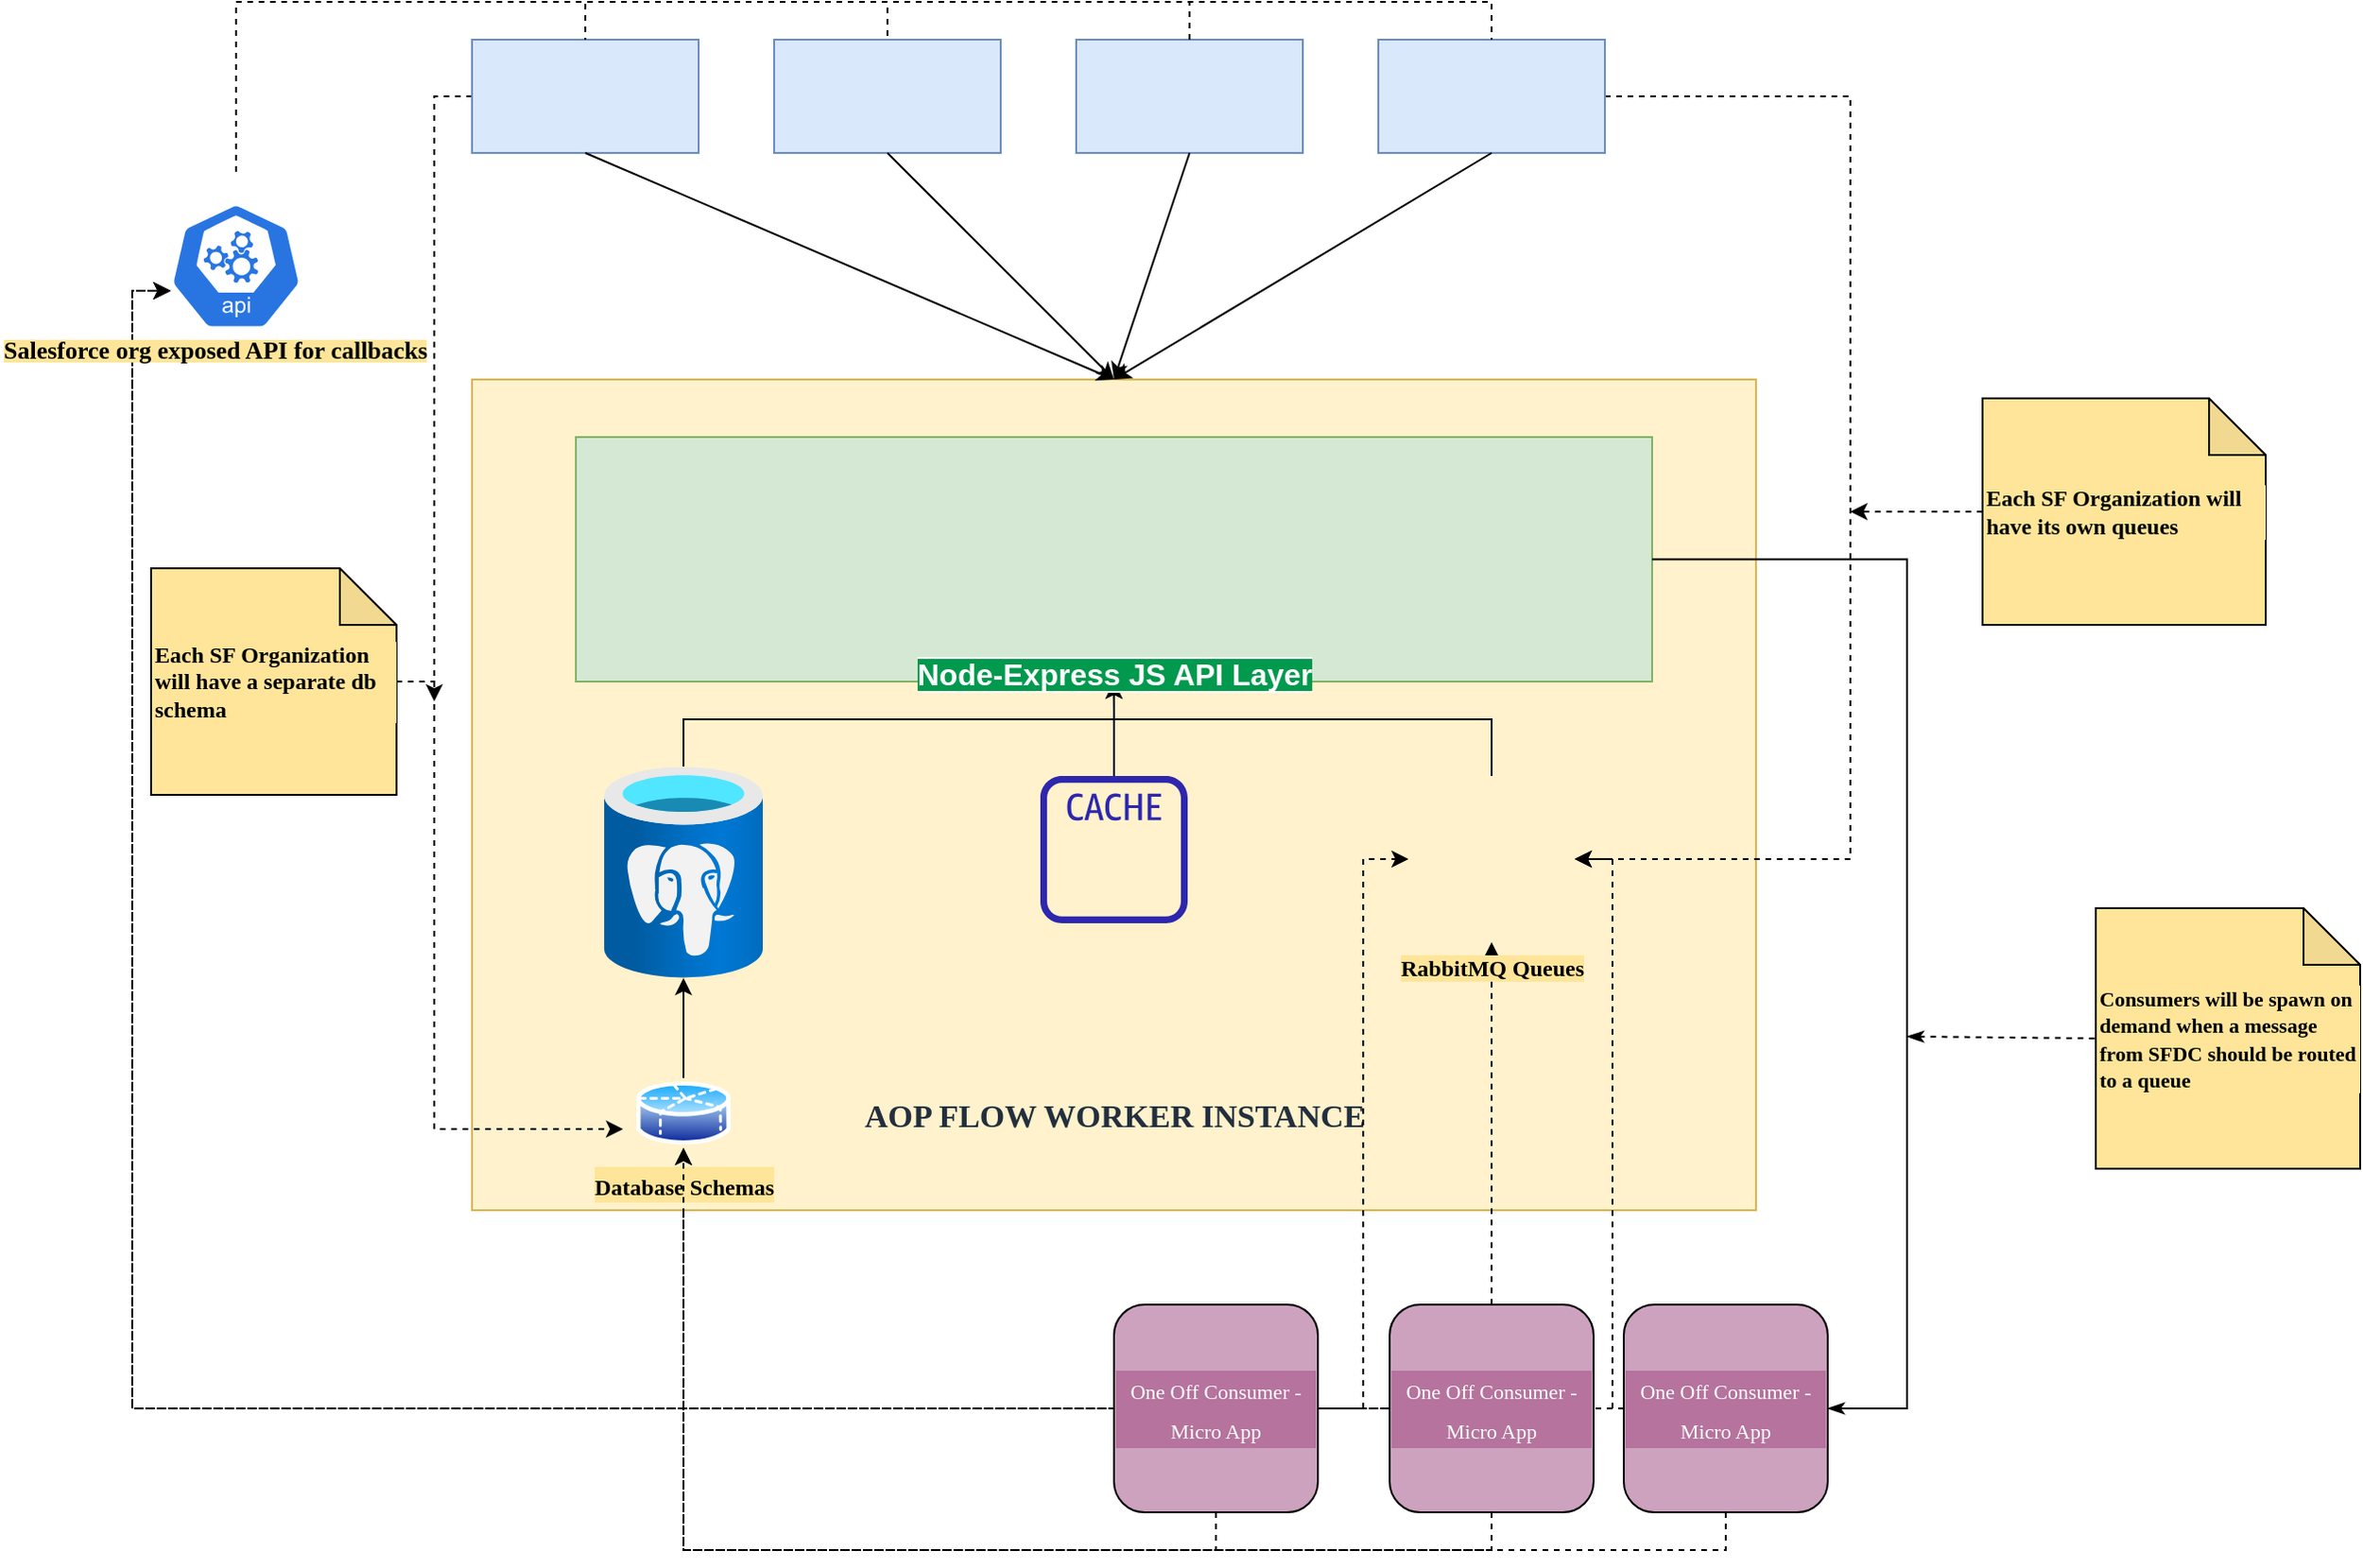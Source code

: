 <mxfile version="17.5.0" type="github">
  <diagram id="R5a5NPqz2yX41LrVqOXw" name="Page-1">
    <mxGraphModel dx="2249" dy="762" grid="1" gridSize="10" guides="1" tooltips="1" connect="1" arrows="1" fold="1" page="1" pageScale="1" pageWidth="827" pageHeight="1169" math="0" shadow="0">
      <root>
        <mxCell id="0" />
        <mxCell id="1" parent="0" />
        <mxCell id="vYbNUfEm3Xzhya9i326D-77" style="edgeStyle=orthogonalEdgeStyle;rounded=0;orthogonalLoop=1;jettySize=auto;html=1;exitX=0.5;exitY=1;exitDx=0;exitDy=0;dashed=1;fontFamily=Lucida Console;fontSize=11;fontColor=#FFFFFF;entryX=0.5;entryY=1;entryDx=0;entryDy=0;" edge="1" parent="1" source="vYbNUfEm3Xzhya9i326D-55" target="vYbNUfEm3Xzhya9i326D-27">
          <mxGeometry relative="1" as="geometry">
            <mxPoint x="620" y="950" as="targetPoint" />
          </mxGeometry>
        </mxCell>
        <mxCell id="vYbNUfEm3Xzhya9i326D-1" value="&lt;hr&gt;" style="rounded=0;whiteSpace=wrap;html=1;fillColor=#fff2cc;strokeColor=#d6b656;" vertex="1" parent="1">
          <mxGeometry x="80" y="280" width="680" height="440" as="geometry" />
        </mxCell>
        <mxCell id="vYbNUfEm3Xzhya9i326D-66" style="edgeStyle=orthogonalEdgeStyle;rounded=0;orthogonalLoop=1;jettySize=auto;html=1;dashed=1;fontFamily=Lucida Console;fontSize=11;fontColor=#FFFFFF;" edge="1" parent="1" source="vYbNUfEm3Xzhya9i326D-55" target="vYbNUfEm3Xzhya9i326D-14">
          <mxGeometry relative="1" as="geometry" />
        </mxCell>
        <mxCell id="vYbNUfEm3Xzhya9i326D-89" style="edgeStyle=orthogonalEdgeStyle;rounded=0;orthogonalLoop=1;jettySize=auto;html=1;entryX=0.005;entryY=0.63;entryDx=0;entryDy=0;entryPerimeter=0;dashed=1;fontFamily=Lucida Console;fontSize=11;fontColor=#FFFFFF;" edge="1" parent="1" source="vYbNUfEm3Xzhya9i326D-68" target="vYbNUfEm3Xzhya9i326D-78">
          <mxGeometry relative="1" as="geometry" />
        </mxCell>
        <mxCell id="vYbNUfEm3Xzhya9i326D-88" style="edgeStyle=orthogonalEdgeStyle;rounded=0;orthogonalLoop=1;jettySize=auto;html=1;entryX=0.005;entryY=0.63;entryDx=0;entryDy=0;entryPerimeter=0;dashed=1;fontFamily=Lucida Console;fontSize=11;fontColor=#FFFFFF;" edge="1" parent="1" source="vYbNUfEm3Xzhya9i326D-55" target="vYbNUfEm3Xzhya9i326D-78">
          <mxGeometry relative="1" as="geometry" />
        </mxCell>
        <mxCell id="vYbNUfEm3Xzhya9i326D-87" style="edgeStyle=orthogonalEdgeStyle;rounded=0;orthogonalLoop=1;jettySize=auto;html=1;exitX=0;exitY=0.5;exitDx=0;exitDy=0;entryX=0.005;entryY=0.63;entryDx=0;entryDy=0;entryPerimeter=0;dashed=1;fontFamily=Lucida Console;fontSize=11;fontColor=#FFFFFF;" edge="1" parent="1" source="vYbNUfEm3Xzhya9i326D-55" target="vYbNUfEm3Xzhya9i326D-78">
          <mxGeometry relative="1" as="geometry" />
        </mxCell>
        <mxCell id="vYbNUfEm3Xzhya9i326D-29" style="edgeStyle=orthogonalEdgeStyle;rounded=0;orthogonalLoop=1;jettySize=auto;html=1;exitX=0;exitY=0.5;exitDx=0;exitDy=0;fontSize=12;dashed=1;" edge="1" parent="1" source="vYbNUfEm3Xzhya9i326D-2">
          <mxGeometry relative="1" as="geometry">
            <mxPoint x="160" y="677" as="targetPoint" />
            <Array as="points">
              <mxPoint x="60" y="130" />
              <mxPoint x="60" y="677" />
            </Array>
          </mxGeometry>
        </mxCell>
        <mxCell id="vYbNUfEm3Xzhya9i326D-2" value="" style="rounded=0;whiteSpace=wrap;html=1;fillColor=#dae8fc;strokeColor=#6c8ebf;" vertex="1" parent="1">
          <mxGeometry x="80" y="100" width="120" height="60" as="geometry" />
        </mxCell>
        <mxCell id="vYbNUfEm3Xzhya9i326D-3" value="" style="rounded=0;whiteSpace=wrap;html=1;fillColor=#dae8fc;strokeColor=#6c8ebf;" vertex="1" parent="1">
          <mxGeometry x="240" y="100" width="120" height="60" as="geometry" />
        </mxCell>
        <mxCell id="vYbNUfEm3Xzhya9i326D-4" value="" style="rounded=0;whiteSpace=wrap;html=1;fillColor=#dae8fc;strokeColor=#6c8ebf;" vertex="1" parent="1">
          <mxGeometry x="400" y="100" width="120" height="60" as="geometry" />
        </mxCell>
        <mxCell id="vYbNUfEm3Xzhya9i326D-49" style="edgeStyle=orthogonalEdgeStyle;rounded=0;orthogonalLoop=1;jettySize=auto;html=1;exitX=1;exitY=0.5;exitDx=0;exitDy=0;dashed=1;fontFamily=Lucida Console;fontSize=17;fontColor=#FFFFFF;entryX=1;entryY=0.5;entryDx=0;entryDy=0;" edge="1" parent="1" source="vYbNUfEm3Xzhya9i326D-5" target="vYbNUfEm3Xzhya9i326D-14">
          <mxGeometry relative="1" as="geometry">
            <mxPoint x="800" y="560" as="targetPoint" />
            <Array as="points">
              <mxPoint x="810" y="130" />
              <mxPoint x="810" y="534" />
            </Array>
          </mxGeometry>
        </mxCell>
        <mxCell id="vYbNUfEm3Xzhya9i326D-5" value="" style="rounded=0;whiteSpace=wrap;html=1;fillColor=#dae8fc;strokeColor=#6c8ebf;" vertex="1" parent="1">
          <mxGeometry x="560" y="100" width="120" height="60" as="geometry" />
        </mxCell>
        <mxCell id="vYbNUfEm3Xzhya9i326D-6" value="" style="endArrow=classic;html=1;rounded=0;exitX=0.5;exitY=1;exitDx=0;exitDy=0;entryX=0.5;entryY=0;entryDx=0;entryDy=0;" edge="1" parent="1" source="vYbNUfEm3Xzhya9i326D-2" target="vYbNUfEm3Xzhya9i326D-1">
          <mxGeometry width="50" height="50" relative="1" as="geometry">
            <mxPoint x="390" y="320" as="sourcePoint" />
            <mxPoint x="440" y="270" as="targetPoint" />
          </mxGeometry>
        </mxCell>
        <mxCell id="vYbNUfEm3Xzhya9i326D-7" value="" style="endArrow=classic;html=1;rounded=0;exitX=0.5;exitY=1;exitDx=0;exitDy=0;entryX=0.5;entryY=0;entryDx=0;entryDy=0;" edge="1" parent="1" source="vYbNUfEm3Xzhya9i326D-3" target="vYbNUfEm3Xzhya9i326D-1">
          <mxGeometry width="50" height="50" relative="1" as="geometry">
            <mxPoint x="390" y="320" as="sourcePoint" />
            <mxPoint x="440" y="270" as="targetPoint" />
          </mxGeometry>
        </mxCell>
        <mxCell id="vYbNUfEm3Xzhya9i326D-8" value="" style="endArrow=classic;html=1;rounded=0;exitX=0.5;exitY=1;exitDx=0;exitDy=0;entryX=0.5;entryY=0;entryDx=0;entryDy=0;" edge="1" parent="1" source="vYbNUfEm3Xzhya9i326D-4" target="vYbNUfEm3Xzhya9i326D-1">
          <mxGeometry width="50" height="50" relative="1" as="geometry">
            <mxPoint x="310" y="170" as="sourcePoint" />
            <mxPoint x="430" y="290" as="targetPoint" />
          </mxGeometry>
        </mxCell>
        <mxCell id="vYbNUfEm3Xzhya9i326D-9" value="" style="endArrow=classic;html=1;rounded=0;exitX=0.5;exitY=1;exitDx=0;exitDy=0;entryX=0.5;entryY=0;entryDx=0;entryDy=0;" edge="1" parent="1" source="vYbNUfEm3Xzhya9i326D-5" target="vYbNUfEm3Xzhya9i326D-1">
          <mxGeometry width="50" height="50" relative="1" as="geometry">
            <mxPoint x="470" y="170" as="sourcePoint" />
            <mxPoint x="430" y="290" as="targetPoint" />
          </mxGeometry>
        </mxCell>
        <mxCell id="vYbNUfEm3Xzhya9i326D-10" value="" style="shape=image;html=1;verticalAlign=top;verticalLabelPosition=bottom;labelBackgroundColor=#ffffff;imageAspect=0;aspect=fixed;image=https://cdn2.iconfinder.com/data/icons/boxicons-logos/24/bxl-heroku-128.png" vertex="1" parent="1">
          <mxGeometry x="712" y="280" width="48" height="48" as="geometry" />
        </mxCell>
        <mxCell id="vYbNUfEm3Xzhya9i326D-23" value="" style="edgeStyle=orthogonalEdgeStyle;rounded=0;orthogonalLoop=1;jettySize=auto;html=1;fontSize=16;" edge="1" parent="1" source="vYbNUfEm3Xzhya9i326D-12" target="vYbNUfEm3Xzhya9i326D-15">
          <mxGeometry relative="1" as="geometry">
            <Array as="points">
              <mxPoint x="192" y="460" />
              <mxPoint x="420" y="460" />
            </Array>
          </mxGeometry>
        </mxCell>
        <mxCell id="vYbNUfEm3Xzhya9i326D-12" value="" style="aspect=fixed;html=1;points=[];align=center;image;fontSize=12;image=img/lib/azure2/databases/Azure_Database_PostgreSQL_Server.svg;" vertex="1" parent="1">
          <mxGeometry x="150" y="485" width="84" height="112" as="geometry" />
        </mxCell>
        <mxCell id="vYbNUfEm3Xzhya9i326D-21" value="" style="edgeStyle=orthogonalEdgeStyle;rounded=0;orthogonalLoop=1;jettySize=auto;html=1;fontSize=16;" edge="1" parent="1" source="vYbNUfEm3Xzhya9i326D-13" target="vYbNUfEm3Xzhya9i326D-11">
          <mxGeometry relative="1" as="geometry" />
        </mxCell>
        <mxCell id="vYbNUfEm3Xzhya9i326D-13" value="&lt;br&gt;&lt;br&gt;&lt;br&gt;&lt;br&gt;&lt;br&gt;&lt;br&gt;&lt;b&gt;&lt;font style=&quot;font-size: 17px&quot; face=&quot;Lucida Console&quot;&gt;AOP FLOW WORKER INSTANCE&lt;/font&gt;&lt;/b&gt;" style="sketch=0;outlineConnect=0;fontColor=#232F3E;gradientColor=none;fillColor=#2E27AD;strokeColor=none;dashed=0;verticalLabelPosition=bottom;verticalAlign=top;align=center;html=1;fontSize=12;fontStyle=0;aspect=fixed;pointerEvents=1;shape=mxgraph.aws4.cache_node;" vertex="1" parent="1">
          <mxGeometry x="381" y="490" width="78" height="78" as="geometry" />
        </mxCell>
        <mxCell id="vYbNUfEm3Xzhya9i326D-22" value="" style="edgeStyle=orthogonalEdgeStyle;rounded=0;orthogonalLoop=1;jettySize=auto;html=1;fontSize=16;" edge="1" parent="1" source="vYbNUfEm3Xzhya9i326D-14" target="vYbNUfEm3Xzhya9i326D-15">
          <mxGeometry relative="1" as="geometry">
            <Array as="points">
              <mxPoint x="620" y="460" />
              <mxPoint x="420" y="460" />
            </Array>
          </mxGeometry>
        </mxCell>
        <mxCell id="vYbNUfEm3Xzhya9i326D-14" value="&lt;span style=&quot;background-color: rgb(255 , 229 , 153)&quot;&gt;&lt;b&gt;&lt;font face=&quot;Lucida Console&quot;&gt;RabbitMQ Queues&lt;/font&gt;&lt;/b&gt;&lt;/span&gt;" style="shape=image;html=1;verticalAlign=top;verticalLabelPosition=bottom;labelBackgroundColor=#ffffff;imageAspect=0;aspect=fixed;image=https://cdn4.iconfinder.com/data/icons/Easter_lin/png/128x128/Coelho.png" vertex="1" parent="1">
          <mxGeometry x="576" y="490" width="88" height="88" as="geometry" />
        </mxCell>
        <mxCell id="vYbNUfEm3Xzhya9i326D-16" value="" style="group" vertex="1" connectable="0" parent="1">
          <mxGeometry x="135" y="310.5" width="570" height="129.5" as="geometry" />
        </mxCell>
        <mxCell id="vYbNUfEm3Xzhya9i326D-15" value="" style="rounded=0;whiteSpace=wrap;html=1;fillColor=#d5e8d4;strokeColor=#82b366;" vertex="1" parent="vYbNUfEm3Xzhya9i326D-16">
          <mxGeometry width="570" height="129.5" as="geometry" />
        </mxCell>
        <mxCell id="vYbNUfEm3Xzhya9i326D-11" value="&lt;font style=&quot;font-size: 16px&quot; color=&quot;#ffffff&quot;&gt;&lt;b style=&quot;background-color: rgb(0 , 153 , 77)&quot;&gt;Node-Express JS API Layer&lt;/b&gt;&lt;/font&gt;" style="shape=image;html=1;verticalAlign=top;verticalLabelPosition=bottom;labelBackgroundColor=#ffffff;imageAspect=0;aspect=fixed;image=https://cdn2.iconfinder.com/data/icons/boxicons-logos/24/bxl-nodejs-128.png" vertex="1" parent="vYbNUfEm3Xzhya9i326D-16">
          <mxGeometry x="235" y="10.5" width="99" height="99" as="geometry" />
        </mxCell>
        <mxCell id="vYbNUfEm3Xzhya9i326D-28" value="" style="edgeStyle=orthogonalEdgeStyle;rounded=0;orthogonalLoop=1;jettySize=auto;html=1;fontSize=16;" edge="1" parent="1" source="vYbNUfEm3Xzhya9i326D-27" target="vYbNUfEm3Xzhya9i326D-12">
          <mxGeometry relative="1" as="geometry" />
        </mxCell>
        <mxCell id="vYbNUfEm3Xzhya9i326D-27" value="&lt;font size=&quot;1&quot; face=&quot;Lucida Console&quot;&gt;&lt;b style=&quot;font-size: 12px&quot;&gt;Database Schemas&lt;/b&gt;&lt;/font&gt;" style="aspect=fixed;perimeter=ellipsePerimeter;html=1;align=center;shadow=0;dashed=0;spacingTop=3;image;image=img/lib/active_directory/database_partition_5.svg;labelBackgroundColor=#FFE599;fontSize=16;fillColor=#CDA2BE;" vertex="1" parent="1">
          <mxGeometry x="167" y="650" width="50" height="37" as="geometry" />
        </mxCell>
        <mxCell id="vYbNUfEm3Xzhya9i326D-31" style="edgeStyle=orthogonalEdgeStyle;rounded=0;orthogonalLoop=1;jettySize=auto;html=1;dashed=1;fontSize=12;" edge="1" parent="1" source="vYbNUfEm3Xzhya9i326D-30">
          <mxGeometry relative="1" as="geometry">
            <mxPoint x="60" y="450" as="targetPoint" />
          </mxGeometry>
        </mxCell>
        <mxCell id="vYbNUfEm3Xzhya9i326D-30" value="&lt;font face=&quot;Lucida Console&quot;&gt;&lt;b&gt;Each SF Organization will have a separate db schema&lt;/b&gt;&lt;/font&gt;" style="shape=note;whiteSpace=wrap;html=1;backgroundOutline=1;darkOpacity=0.05;labelBackgroundColor=#FFE599;fontSize=12;fillColor=#FFE599;align=left;" vertex="1" parent="1">
          <mxGeometry x="-90" y="380" width="130" height="120" as="geometry" />
        </mxCell>
        <mxCell id="vYbNUfEm3Xzhya9i326D-52" style="edgeStyle=orthogonalEdgeStyle;rounded=0;orthogonalLoop=1;jettySize=auto;html=1;exitX=0;exitY=0.5;exitDx=0;exitDy=0;exitPerimeter=0;dashed=1;fontFamily=Lucida Console;fontSize=17;fontColor=#FFFFFF;" edge="1" parent="1" source="vYbNUfEm3Xzhya9i326D-50">
          <mxGeometry relative="1" as="geometry">
            <mxPoint x="810" y="350" as="targetPoint" />
          </mxGeometry>
        </mxCell>
        <mxCell id="vYbNUfEm3Xzhya9i326D-50" value="&lt;font face=&quot;Lucida Console&quot;&gt;&lt;b&gt;Each SF Organization will have its own queues&lt;/b&gt;&lt;/font&gt;" style="shape=note;whiteSpace=wrap;html=1;backgroundOutline=1;darkOpacity=0.05;labelBackgroundColor=#FFE599;fontSize=12;fillColor=#FFE599;align=left;" vertex="1" parent="1">
          <mxGeometry x="880" y="290" width="150" height="120" as="geometry" />
        </mxCell>
        <mxCell id="vYbNUfEm3Xzhya9i326D-56" value="" style="group" vertex="1" connectable="0" parent="1">
          <mxGeometry x="566" y="770" width="108" height="110" as="geometry" />
        </mxCell>
        <mxCell id="vYbNUfEm3Xzhya9i326D-55" value="&lt;font style=&quot;font-size: 11px&quot;&gt;One Off Consumer - Micro App&lt;/font&gt;" style="rounded=1;whiteSpace=wrap;html=1;labelBackgroundColor=#B5739D;fontFamily=Lucida Console;fontSize=17;fontColor=#FFFFFF;fillColor=#CDA2BE;" vertex="1" parent="vYbNUfEm3Xzhya9i326D-56">
          <mxGeometry width="108" height="110" as="geometry" />
        </mxCell>
        <mxCell id="vYbNUfEm3Xzhya9i326D-43" value="" style="shape=image;html=1;verticalAlign=top;verticalLabelPosition=bottom;labelBackgroundColor=#ffffff;imageAspect=0;aspect=fixed;image=https://cdn2.iconfinder.com/data/icons/boxicons-logos/24/bxl-heroku-128.png" vertex="1" parent="vYbNUfEm3Xzhya9i326D-56">
          <mxGeometry x="78" width="30" height="30" as="geometry" />
        </mxCell>
        <mxCell id="vYbNUfEm3Xzhya9i326D-67" value="" style="group" vertex="1" connectable="0" parent="1">
          <mxGeometry x="690" y="770" width="108" height="110" as="geometry" />
        </mxCell>
        <mxCell id="vYbNUfEm3Xzhya9i326D-68" value="&lt;font style=&quot;font-size: 11px&quot;&gt;One Off Consumer - Micro App&lt;/font&gt;" style="rounded=1;whiteSpace=wrap;html=1;labelBackgroundColor=#B5739D;fontFamily=Lucida Console;fontSize=17;fontColor=#FFFFFF;fillColor=#CDA2BE;" vertex="1" parent="vYbNUfEm3Xzhya9i326D-67">
          <mxGeometry width="108" height="110" as="geometry" />
        </mxCell>
        <mxCell id="vYbNUfEm3Xzhya9i326D-69" value="" style="shape=image;html=1;verticalAlign=top;verticalLabelPosition=bottom;labelBackgroundColor=#ffffff;imageAspect=0;aspect=fixed;image=https://cdn2.iconfinder.com/data/icons/boxicons-logos/24/bxl-heroku-128.png" vertex="1" parent="vYbNUfEm3Xzhya9i326D-67">
          <mxGeometry x="78" width="30" height="30" as="geometry" />
        </mxCell>
        <mxCell id="vYbNUfEm3Xzhya9i326D-70" value="" style="group" vertex="1" connectable="0" parent="1">
          <mxGeometry x="420" y="770" width="108" height="110" as="geometry" />
        </mxCell>
        <mxCell id="vYbNUfEm3Xzhya9i326D-71" value="&lt;font style=&quot;font-size: 11px&quot;&gt;One Off Consumer - Micro App&lt;/font&gt;" style="rounded=1;whiteSpace=wrap;html=1;labelBackgroundColor=#B5739D;fontFamily=Lucida Console;fontSize=17;fontColor=#FFFFFF;fillColor=#CDA2BE;" vertex="1" parent="vYbNUfEm3Xzhya9i326D-70">
          <mxGeometry width="108" height="110" as="geometry" />
        </mxCell>
        <mxCell id="vYbNUfEm3Xzhya9i326D-72" value="" style="shape=image;html=1;verticalAlign=top;verticalLabelPosition=bottom;labelBackgroundColor=#ffffff;imageAspect=0;aspect=fixed;image=https://cdn2.iconfinder.com/data/icons/boxicons-logos/24/bxl-heroku-128.png" vertex="1" parent="vYbNUfEm3Xzhya9i326D-70">
          <mxGeometry x="78" width="30" height="30" as="geometry" />
        </mxCell>
        <mxCell id="vYbNUfEm3Xzhya9i326D-73" style="edgeStyle=orthogonalEdgeStyle;rounded=0;orthogonalLoop=1;jettySize=auto;html=1;entryX=0;entryY=0.5;entryDx=0;entryDy=0;dashed=1;fontFamily=Lucida Console;fontSize=11;fontColor=#FFFFFF;" edge="1" parent="1" source="vYbNUfEm3Xzhya9i326D-71" target="vYbNUfEm3Xzhya9i326D-14">
          <mxGeometry relative="1" as="geometry" />
        </mxCell>
        <mxCell id="vYbNUfEm3Xzhya9i326D-74" style="edgeStyle=orthogonalEdgeStyle;rounded=0;orthogonalLoop=1;jettySize=auto;html=1;entryX=1;entryY=0.5;entryDx=0;entryDy=0;dashed=1;fontFamily=Lucida Console;fontSize=11;fontColor=#FFFFFF;" edge="1" parent="1" source="vYbNUfEm3Xzhya9i326D-68" target="vYbNUfEm3Xzhya9i326D-14">
          <mxGeometry relative="1" as="geometry">
            <Array as="points">
              <mxPoint x="684" y="825" />
              <mxPoint x="684" y="534" />
            </Array>
          </mxGeometry>
        </mxCell>
        <mxCell id="vYbNUfEm3Xzhya9i326D-75" style="edgeStyle=orthogonalEdgeStyle;rounded=0;orthogonalLoop=1;jettySize=auto;html=1;exitX=0.5;exitY=1;exitDx=0;exitDy=0;dashed=1;fontFamily=Lucida Console;fontSize=11;fontColor=#FFFFFF;entryX=0.5;entryY=1;entryDx=0;entryDy=0;" edge="1" parent="1" source="vYbNUfEm3Xzhya9i326D-71" target="vYbNUfEm3Xzhya9i326D-27">
          <mxGeometry relative="1" as="geometry">
            <mxPoint x="620" y="960" as="targetPoint" />
          </mxGeometry>
        </mxCell>
        <mxCell id="vYbNUfEm3Xzhya9i326D-76" style="edgeStyle=orthogonalEdgeStyle;rounded=0;orthogonalLoop=1;jettySize=auto;html=1;exitX=0.5;exitY=1;exitDx=0;exitDy=0;dashed=1;fontFamily=Lucida Console;fontSize=11;fontColor=#FFFFFF;entryX=0.5;entryY=1;entryDx=0;entryDy=0;" edge="1" parent="1" source="vYbNUfEm3Xzhya9i326D-68" target="vYbNUfEm3Xzhya9i326D-27">
          <mxGeometry relative="1" as="geometry">
            <mxPoint x="620" y="930" as="targetPoint" />
          </mxGeometry>
        </mxCell>
        <mxCell id="vYbNUfEm3Xzhya9i326D-91" style="edgeStyle=orthogonalEdgeStyle;rounded=0;orthogonalLoop=1;jettySize=auto;html=1;exitX=0.5;exitY=0;exitDx=0;exitDy=0;exitPerimeter=0;entryX=0.5;entryY=0;entryDx=0;entryDy=0;dashed=1;fontFamily=Lucida Console;fontSize=13;fontColor=#000000;endArrow=none;endFill=0;" edge="1" parent="1" source="vYbNUfEm3Xzhya9i326D-78" target="vYbNUfEm3Xzhya9i326D-2">
          <mxGeometry relative="1" as="geometry" />
        </mxCell>
        <mxCell id="vYbNUfEm3Xzhya9i326D-92" style="edgeStyle=orthogonalEdgeStyle;rounded=0;orthogonalLoop=1;jettySize=auto;html=1;entryX=0.5;entryY=0;entryDx=0;entryDy=0;dashed=1;fontFamily=Lucida Console;fontSize=13;fontColor=#000000;endArrow=none;endFill=0;" edge="1" parent="1" source="vYbNUfEm3Xzhya9i326D-78" target="vYbNUfEm3Xzhya9i326D-3">
          <mxGeometry relative="1" as="geometry">
            <Array as="points">
              <mxPoint x="-45" y="80" />
              <mxPoint x="300" y="80" />
            </Array>
          </mxGeometry>
        </mxCell>
        <mxCell id="vYbNUfEm3Xzhya9i326D-93" style="edgeStyle=orthogonalEdgeStyle;rounded=0;orthogonalLoop=1;jettySize=auto;html=1;entryX=0.5;entryY=0;entryDx=0;entryDy=0;dashed=1;fontFamily=Lucida Console;fontSize=13;fontColor=#000000;endArrow=none;endFill=0;" edge="1" parent="1" source="vYbNUfEm3Xzhya9i326D-78" target="vYbNUfEm3Xzhya9i326D-4">
          <mxGeometry relative="1" as="geometry">
            <Array as="points">
              <mxPoint x="-45" y="80" />
              <mxPoint x="460" y="80" />
            </Array>
          </mxGeometry>
        </mxCell>
        <mxCell id="vYbNUfEm3Xzhya9i326D-94" style="edgeStyle=orthogonalEdgeStyle;rounded=0;orthogonalLoop=1;jettySize=auto;html=1;entryX=0.5;entryY=0;entryDx=0;entryDy=0;dashed=1;fontFamily=Lucida Console;fontSize=13;fontColor=#000000;endArrow=none;endFill=0;" edge="1" parent="1" source="vYbNUfEm3Xzhya9i326D-78" target="vYbNUfEm3Xzhya9i326D-5">
          <mxGeometry relative="1" as="geometry">
            <Array as="points">
              <mxPoint x="-45" y="80" />
              <mxPoint x="620" y="80" />
            </Array>
          </mxGeometry>
        </mxCell>
        <mxCell id="vYbNUfEm3Xzhya9i326D-78" value="" style="sketch=0;html=1;dashed=0;whitespace=wrap;fillColor=#2875E2;strokeColor=#ffffff;points=[[0.005,0.63,0],[0.1,0.2,0],[0.9,0.2,0],[0.5,0,0],[0.995,0.63,0],[0.72,0.99,0],[0.5,1,0],[0.28,0.99,0]];shape=mxgraph.kubernetes.icon;prIcon=api;labelBackgroundColor=#B5739D;fontFamily=Lucida Console;fontSize=11;fontColor=#FFFFFF;" vertex="1" parent="1">
          <mxGeometry x="-80" y="170" width="70" height="100" as="geometry" />
        </mxCell>
        <mxCell id="vYbNUfEm3Xzhya9i326D-86" style="edgeStyle=orthogonalEdgeStyle;rounded=0;orthogonalLoop=1;jettySize=auto;html=1;entryX=0.005;entryY=0.63;entryDx=0;entryDy=0;entryPerimeter=0;dashed=1;fontFamily=Lucida Console;fontSize=11;fontColor=#FFFFFF;" edge="1" parent="1" source="vYbNUfEm3Xzhya9i326D-71" target="vYbNUfEm3Xzhya9i326D-78">
          <mxGeometry relative="1" as="geometry" />
        </mxCell>
        <mxCell id="vYbNUfEm3Xzhya9i326D-90" value="&lt;span style=&quot;font-family: &amp;#34;lucida console&amp;#34; ; font-style: normal ; letter-spacing: normal ; text-align: center ; text-indent: 0px ; text-transform: none ; word-spacing: 0px ; display: inline ; float: none ; background-color: rgb(255 , 229 , 153)&quot;&gt;&lt;font style=&quot;font-size: 13px&quot; color=&quot;#000000&quot;&gt;&lt;b&gt;Salesforce org exposed API for callbacks&lt;/b&gt;&lt;/font&gt;&lt;/span&gt;" style="text;whiteSpace=wrap;html=1;fontSize=11;fontFamily=Lucida Console;fontColor=#FFFFFF;" vertex="1" parent="1">
          <mxGeometry x="-170" y="250" width="340" height="30" as="geometry" />
        </mxCell>
        <mxCell id="vYbNUfEm3Xzhya9i326D-97" style="edgeStyle=orthogonalEdgeStyle;rounded=0;orthogonalLoop=1;jettySize=auto;html=1;exitX=1;exitY=0.5;exitDx=0;exitDy=0;entryX=1;entryY=0.5;entryDx=0;entryDy=0;fontFamily=Lucida Console;fontSize=13;fontColor=#000000;startArrow=classicThin;startFill=1;endArrow=none;endFill=0;" edge="1" parent="1" source="vYbNUfEm3Xzhya9i326D-68" target="vYbNUfEm3Xzhya9i326D-15">
          <mxGeometry relative="1" as="geometry">
            <Array as="points">
              <mxPoint x="840" y="825" />
              <mxPoint x="840" y="375" />
            </Array>
          </mxGeometry>
        </mxCell>
        <mxCell id="vYbNUfEm3Xzhya9i326D-99" style="edgeStyle=orthogonalEdgeStyle;rounded=0;orthogonalLoop=1;jettySize=auto;html=1;fontFamily=Lucida Console;fontSize=13;fontColor=#000000;startArrow=classicThin;startFill=1;endArrow=none;endFill=0;dashed=1;" edge="1" parent="1" target="vYbNUfEm3Xzhya9i326D-98">
          <mxGeometry relative="1" as="geometry">
            <mxPoint x="840" y="628" as="sourcePoint" />
          </mxGeometry>
        </mxCell>
        <mxCell id="vYbNUfEm3Xzhya9i326D-98" value="&lt;font face=&quot;Lucida Console&quot; size=&quot;1&quot;&gt;&lt;b style=&quot;font-size: 11px&quot;&gt;Consumers will be spawn on demand when a message from SFDC should be routed to a queue&lt;/b&gt;&lt;/font&gt;" style="shape=note;whiteSpace=wrap;html=1;backgroundOutline=1;darkOpacity=0.05;labelBackgroundColor=#FFE599;fontSize=12;fillColor=#FFE599;align=left;" vertex="1" parent="1">
          <mxGeometry x="940" y="560" width="140" height="138" as="geometry" />
        </mxCell>
      </root>
    </mxGraphModel>
  </diagram>
</mxfile>
